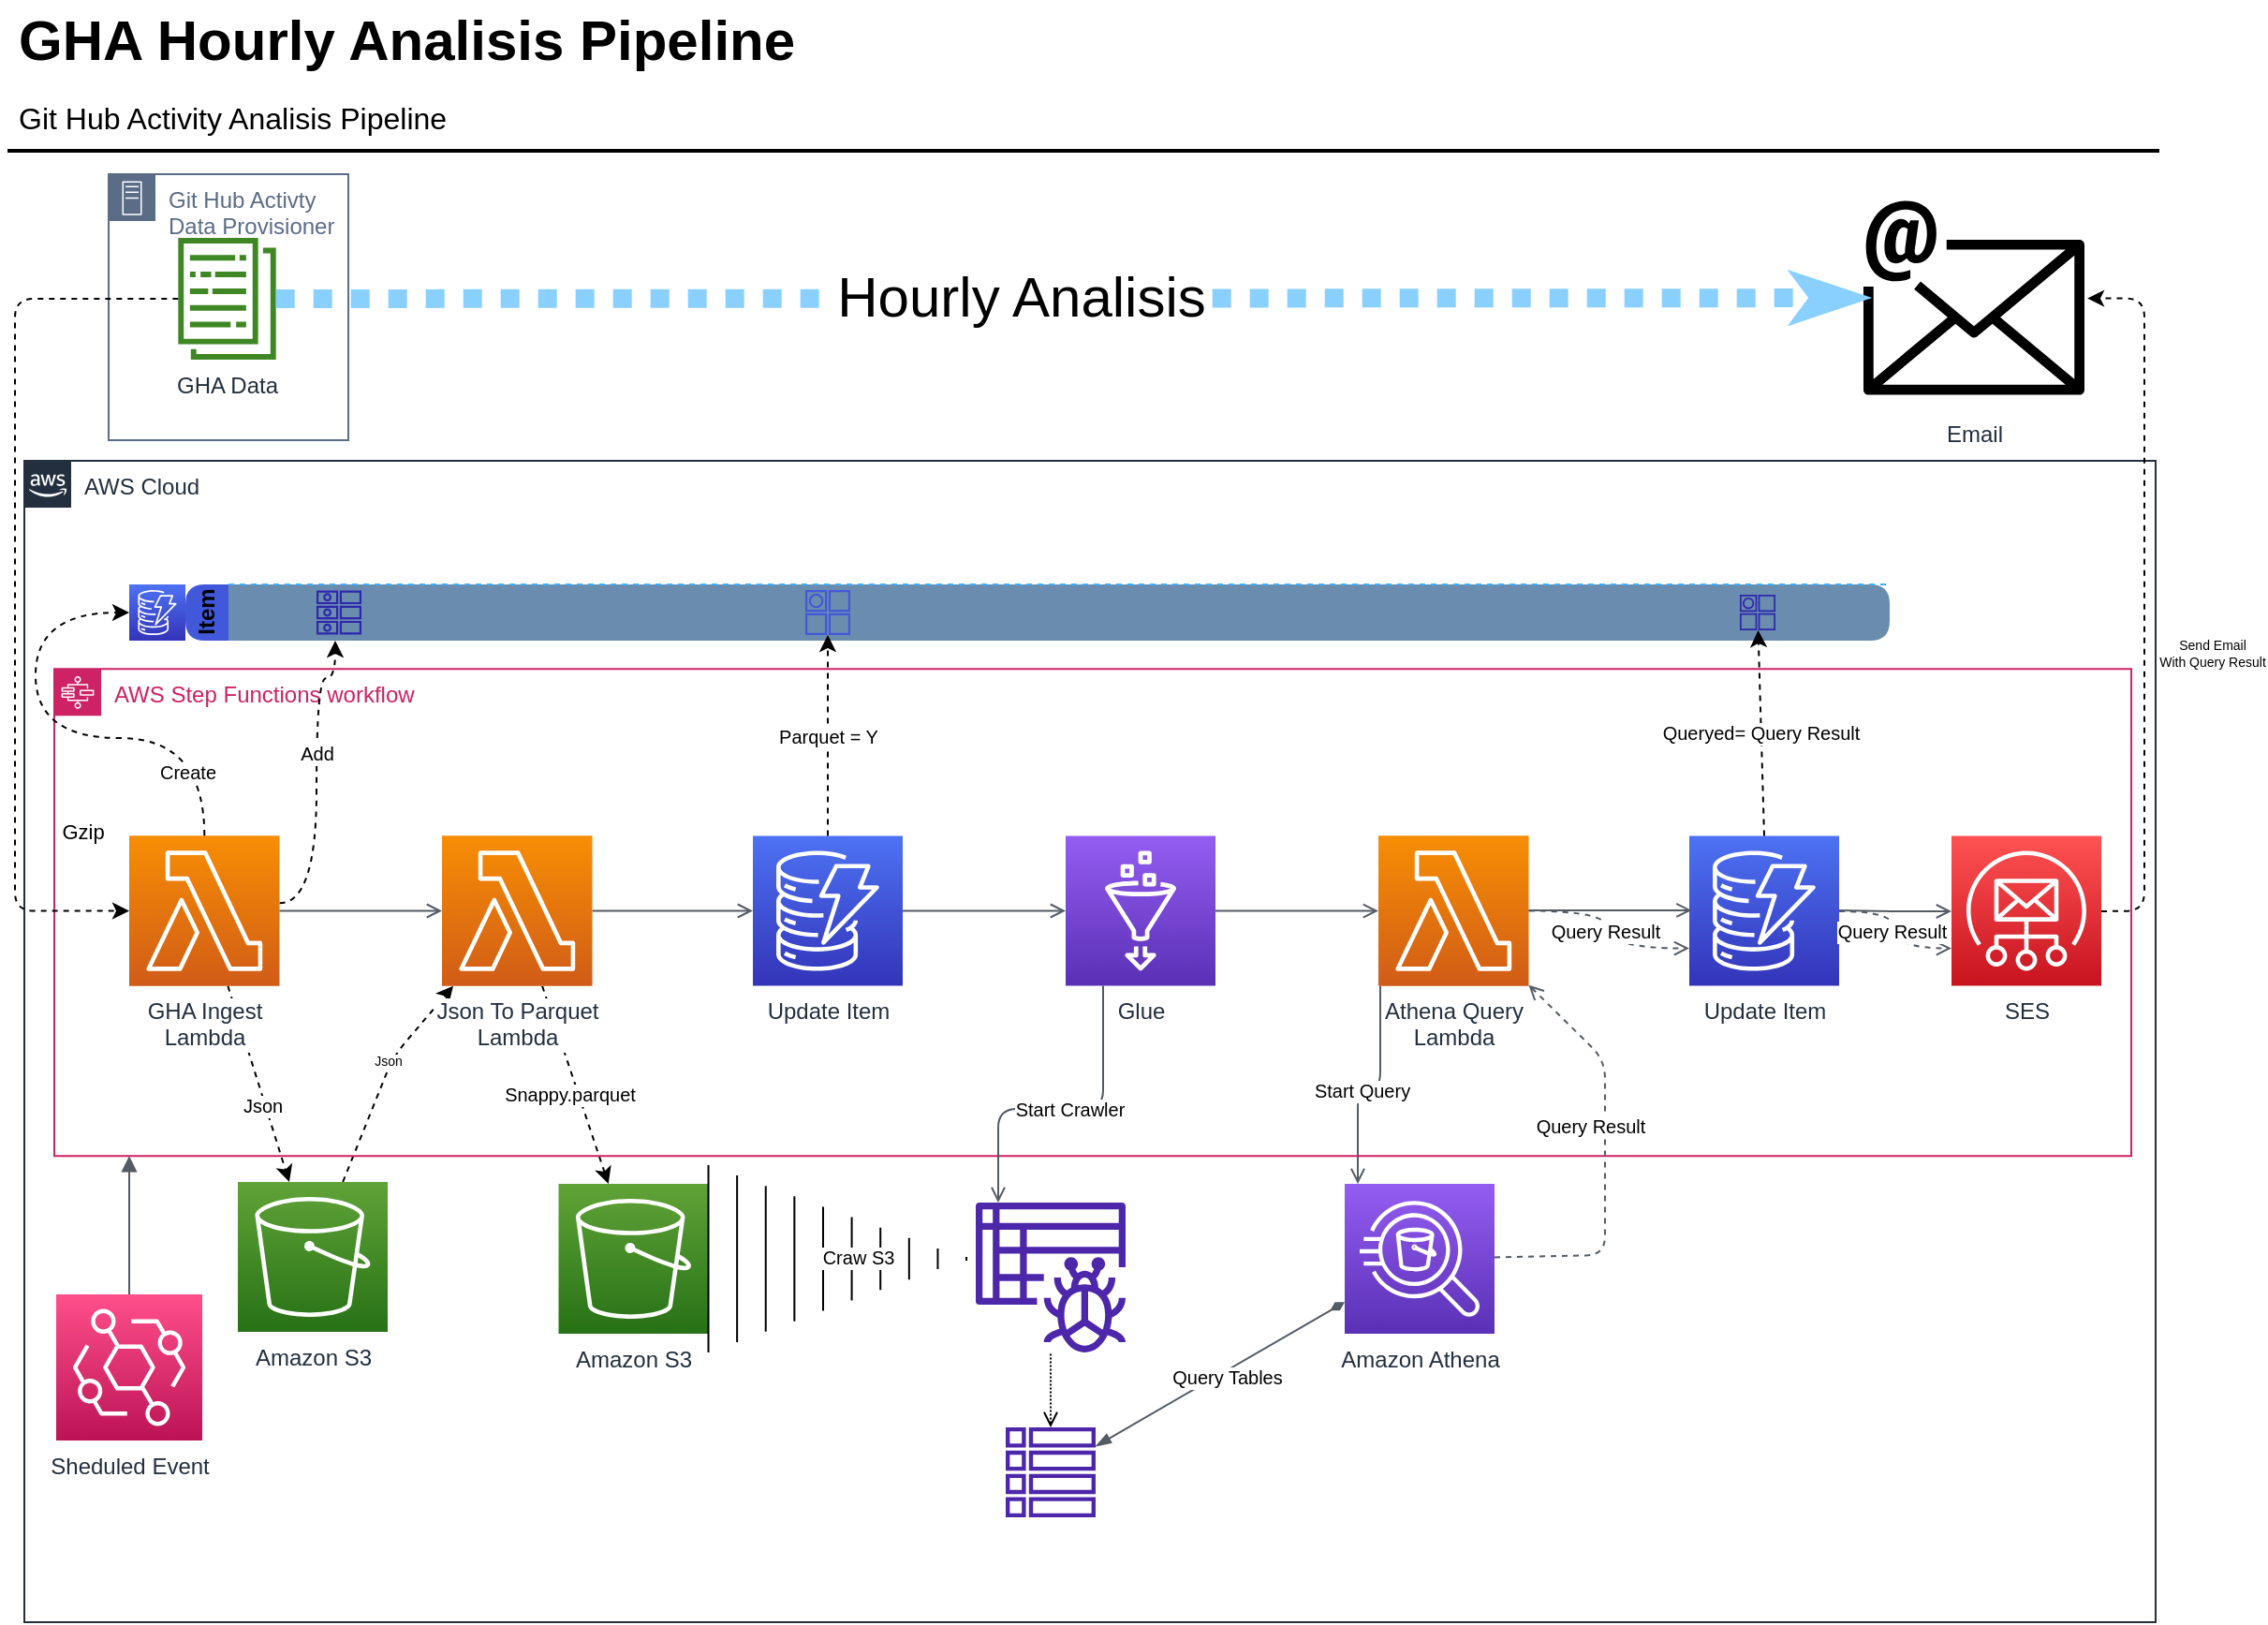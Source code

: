 <mxfile version="21.0.10" type="github">
  <diagram id="Ht1M8jgEwFfnCIfOTk4-" name="Page-1">
    <mxGraphModel dx="2025" dy="1047" grid="0" gridSize="10" guides="0" tooltips="1" connect="0" arrows="0" fold="1" page="1" pageScale="1" pageWidth="1169" pageHeight="1654" background="none" math="0" shadow="0">
      <root>
        <mxCell id="0" />
        <mxCell id="1" parent="0" />
        <mxCell id="UEzPUAAOIrF-is8g5C7q-2" value="AWS Cloud" style="points=[[0,0],[0.25,0],[0.5,0],[0.75,0],[1,0],[1,0.25],[1,0.5],[1,0.75],[1,1],[0.75,1],[0.5,1],[0.25,1],[0,1],[0,0.75],[0,0.5],[0,0.25]];outlineConnect=0;gradientColor=none;html=1;whiteSpace=wrap;fontSize=12;fontStyle=0;shape=mxgraph.aws4.group;grIcon=mxgraph.aws4.group_aws_cloud_alt;strokeColor=#232F3E;fillColor=none;verticalAlign=top;align=left;spacingLeft=30;fontColor=#232F3E;dashed=0;container=1;pointerEvents=0;collapsible=0;recursiveResize=0;rounded=1;" parent="1" vertex="1">
          <mxGeometry x="17" y="311" width="1138" height="620" as="geometry" />
        </mxCell>
        <mxCell id="eAze_cKMNu1UkkruvwOf-139" value="" style="edgeStyle=orthogonalEdgeStyle;html=1;endArrow=open;elbow=vertical;startArrow=none;endFill=1;strokeColor=#545B64;rounded=1;snapToPoint=1;" parent="UEzPUAAOIrF-is8g5C7q-2" source="eAze_cKMNu1UkkruvwOf-68" target="UEzPUAAOIrF-is8g5C7q-46" edge="1">
          <mxGeometry width="100" relative="1" as="geometry">
            <mxPoint x="719.63" y="346" as="sourcePoint" />
            <mxPoint x="806.63" y="346" as="targetPoint" />
            <Array as="points">
              <mxPoint x="724" y="336" />
              <mxPoint x="712" y="336" />
            </Array>
          </mxGeometry>
        </mxCell>
        <mxCell id="eAze_cKMNu1UkkruvwOf-144" value="Start Query" style="edgeLabel;html=1;align=center;verticalAlign=middle;resizable=0;points=[];fontSize=10;rounded=1;" parent="eAze_cKMNu1UkkruvwOf-139" vertex="1" connectable="0">
          <mxGeometry x="0.032" y="-1" relative="1" as="geometry">
            <mxPoint x="-5" y="1" as="offset" />
          </mxGeometry>
        </mxCell>
        <mxCell id="eAze_cKMNu1UkkruvwOf-114" value="" style="html=1;labelBackgroundColor=#ffffff;startArrow=none;startFill=0;startSize=6;endArrow=classic;endFill=1;endSize=6;jettySize=auto;orthogonalLoop=1;strokeWidth=1;dashed=1;fontSize=14;rounded=1;" parent="UEzPUAAOIrF-is8g5C7q-2" source="UEzPUAAOIrF-is8g5C7q-50" target="eAze_cKMNu1UkkruvwOf-33" edge="1">
          <mxGeometry width="60" height="60" relative="1" as="geometry">
            <mxPoint x="109" y="290" as="sourcePoint" />
            <mxPoint x="117" y="406" as="targetPoint" />
          </mxGeometry>
        </mxCell>
        <mxCell id="eAze_cKMNu1UkkruvwOf-134" value="Snappy.parquet" style="edgeLabel;html=1;align=center;verticalAlign=middle;resizable=0;points=[];fontSize=10;rounded=1;" parent="eAze_cKMNu1UkkruvwOf-114" vertex="1" connectable="0">
          <mxGeometry x="-0.173" relative="1" as="geometry">
            <mxPoint y="14" as="offset" />
          </mxGeometry>
        </mxCell>
        <mxCell id="eAze_cKMNu1UkkruvwOf-115" value="" style="html=1;labelBackgroundColor=#ffffff;startArrow=none;startFill=0;startSize=6;endArrow=classic;endFill=1;endSize=6;jettySize=auto;orthogonalLoop=1;strokeWidth=1;dashed=1;fontSize=14;rounded=1;" parent="UEzPUAAOIrF-is8g5C7q-2" source="UEzPUAAOIrF-is8g5C7q-45" target="UEzPUAAOIrF-is8g5C7q-50" edge="1">
          <mxGeometry width="60" height="60" relative="1" as="geometry">
            <mxPoint x="199" y="392" as="sourcePoint" />
            <mxPoint x="275" y="406" as="targetPoint" />
            <Array as="points">
              <mxPoint x="197" y="318" />
            </Array>
          </mxGeometry>
        </mxCell>
        <mxCell id="eAze_cKMNu1UkkruvwOf-133" value="Json" style="edgeLabel;html=1;align=center;verticalAlign=middle;resizable=0;points=[];fontSize=7;rounded=1;" parent="eAze_cKMNu1UkkruvwOf-115" vertex="1" connectable="0">
          <mxGeometry x="0.346" y="2" relative="1" as="geometry">
            <mxPoint x="-8" y="12" as="offset" />
          </mxGeometry>
        </mxCell>
        <mxCell id="eAze_cKMNu1UkkruvwOf-113" value="" style="html=1;labelBackgroundColor=#ffffff;startArrow=none;startFill=0;startSize=6;endArrow=classic;endFill=1;endSize=6;jettySize=auto;orthogonalLoop=1;strokeWidth=1;dashed=1;fontSize=14;rounded=1;" parent="UEzPUAAOIrF-is8g5C7q-2" source="eAze_cKMNu1UkkruvwOf-28" target="UEzPUAAOIrF-is8g5C7q-45" edge="1">
          <mxGeometry width="60" height="60" relative="1" as="geometry">
            <mxPoint x="-53" y="459.74" as="sourcePoint" />
            <mxPoint x="70" y="432.269" as="targetPoint" />
          </mxGeometry>
        </mxCell>
        <mxCell id="eAze_cKMNu1UkkruvwOf-132" value="Json" style="edgeLabel;html=1;align=center;verticalAlign=middle;resizable=0;points=[];fontSize=10;rounded=1;" parent="eAze_cKMNu1UkkruvwOf-113" vertex="1" connectable="0">
          <mxGeometry x="0.203" y="-2" relative="1" as="geometry">
            <mxPoint as="offset" />
          </mxGeometry>
        </mxCell>
        <mxCell id="UEzPUAAOIrF-is8g5C7q-45" value="Amazon S3" style="outlineConnect=0;fontColor=#232F3E;gradientColor=#60A337;gradientDirection=north;fillColor=#277116;strokeColor=#ffffff;dashed=0;verticalLabelPosition=bottom;verticalAlign=top;align=center;html=1;fontSize=12;fontStyle=0;aspect=fixed;shape=mxgraph.aws4.resourceIcon;resIcon=mxgraph.aws4.s3;labelBackgroundColor=#ffffff;rounded=1;" parent="UEzPUAAOIrF-is8g5C7q-2" vertex="1">
          <mxGeometry x="114" y="385" width="80" height="80" as="geometry" />
        </mxCell>
        <mxCell id="eAze_cKMNu1UkkruvwOf-33" value="Amazon S3" style="outlineConnect=0;fontColor=#232F3E;gradientColor=#60A337;gradientDirection=north;fillColor=#277116;strokeColor=#ffffff;dashed=0;verticalLabelPosition=bottom;verticalAlign=top;align=center;html=1;fontSize=12;fontStyle=0;aspect=fixed;shape=mxgraph.aws4.resourceIcon;resIcon=mxgraph.aws4.s3;labelBackgroundColor=#ffffff;rounded=1;" parent="UEzPUAAOIrF-is8g5C7q-2" vertex="1">
          <mxGeometry x="285.25" y="386" width="80" height="80" as="geometry" />
        </mxCell>
        <mxCell id="UEzPUAAOIrF-is8g5C7q-46" value="Amazon Athena" style="outlineConnect=0;fontColor=#232F3E;gradientColor=#945DF2;gradientDirection=north;fillColor=#5A30B5;strokeColor=#ffffff;dashed=0;verticalLabelPosition=bottom;verticalAlign=top;align=center;html=1;fontSize=12;fontStyle=0;aspect=fixed;shape=mxgraph.aws4.resourceIcon;resIcon=mxgraph.aws4.athena;labelBackgroundColor=#ffffff;rounded=1;" parent="UEzPUAAOIrF-is8g5C7q-2" vertex="1">
          <mxGeometry x="705" y="386" width="80" height="80" as="geometry" />
        </mxCell>
        <mxCell id="eAze_cKMNu1UkkruvwOf-35" value="" style="sketch=0;outlineConnect=0;fontColor=#232F3E;gradientColor=none;fillColor=#4D27AA;strokeColor=none;dashed=0;verticalLabelPosition=bottom;verticalAlign=top;align=center;html=1;fontSize=12;fontStyle=0;aspect=fixed;pointerEvents=1;shape=mxgraph.aws4.glue_crawlers;rounded=1;" parent="UEzPUAAOIrF-is8g5C7q-2" vertex="1">
          <mxGeometry x="508" y="396" width="80" height="80" as="geometry" />
        </mxCell>
        <mxCell id="eAze_cKMNu1UkkruvwOf-23" value="AWS Step Functions workflow" style="points=[[0,0],[0.25,0],[0.5,0],[0.75,0],[1,0],[1,0.25],[1,0.5],[1,0.75],[1,1],[0.75,1],[0.5,1],[0.25,1],[0,1],[0,0.75],[0,0.5],[0,0.25]];outlineConnect=0;gradientColor=none;html=1;whiteSpace=wrap;fontSize=12;fontStyle=0;container=1;pointerEvents=0;collapsible=0;recursiveResize=0;shape=mxgraph.aws4.group;grIcon=mxgraph.aws4.group_aws_step_functions_workflow;strokeColor=#CD2264;fillColor=none;verticalAlign=top;align=left;spacingLeft=30;fontColor=#CD2264;dashed=0;rounded=1;" parent="UEzPUAAOIrF-is8g5C7q-2" vertex="1">
          <mxGeometry x="16" y="111.13" width="1109" height="260" as="geometry" />
        </mxCell>
        <mxCell id="eAze_cKMNu1UkkruvwOf-128" value="" style="html=1;labelBackgroundColor=#ffffff;startArrow=none;startFill=0;startSize=6;endArrow=classic;endFill=1;endSize=6;jettySize=auto;orthogonalLoop=1;strokeWidth=1;dashed=1;fontSize=14;rounded=1;edgeStyle=orthogonalEdgeStyle;elbow=vertical;curved=1;" parent="eAze_cKMNu1UkkruvwOf-23" source="eAze_cKMNu1UkkruvwOf-28" edge="1">
          <mxGeometry width="60" height="60" relative="1" as="geometry">
            <mxPoint x="60" y="126" as="sourcePoint" />
            <mxPoint x="150" y="-15.13" as="targetPoint" />
            <Array as="points">
              <mxPoint x="140" y="125" />
              <mxPoint x="140" y="5" />
              <mxPoint x="150" y="5" />
            </Array>
          </mxGeometry>
        </mxCell>
        <mxCell id="eAze_cKMNu1UkkruvwOf-131" value="Add" style="edgeLabel;html=1;align=center;verticalAlign=middle;resizable=0;points=[];fontSize=10;rounded=1;" parent="eAze_cKMNu1UkkruvwOf-128" vertex="1" connectable="0">
          <mxGeometry x="0.363" y="3" relative="1" as="geometry">
            <mxPoint x="3" y="16" as="offset" />
          </mxGeometry>
        </mxCell>
        <mxCell id="eAze_cKMNu1UkkruvwOf-38" value="SES" style="sketch=0;points=[[0,0,0],[0.25,0,0],[0.5,0,0],[0.75,0,0],[1,0,0],[0,1,0],[0.25,1,0],[0.5,1,0],[0.75,1,0],[1,1,0],[0,0.25,0],[0,0.5,0],[0,0.75,0],[1,0.25,0],[1,0.5,0],[1,0.75,0]];outlineConnect=0;fontColor=#232F3E;gradientColor=#FF5252;gradientDirection=north;fillColor=#C7131F;strokeColor=#ffffff;dashed=0;verticalLabelPosition=bottom;verticalAlign=top;align=center;html=1;fontSize=12;fontStyle=0;aspect=fixed;shape=mxgraph.aws4.resourceIcon;resIcon=mxgraph.aws4.simple_email_service;rounded=1;" parent="eAze_cKMNu1UkkruvwOf-23" vertex="1">
          <mxGeometry x="1013" y="89.125" width="80" height="80" as="geometry" />
        </mxCell>
        <mxCell id="eAze_cKMNu1UkkruvwOf-28" value="GHA Ingest&lt;br&gt;Lambda" style="outlineConnect=0;fontColor=#232F3E;gradientColor=#F78E04;gradientDirection=north;fillColor=#D05C17;strokeColor=#ffffff;dashed=0;verticalLabelPosition=bottom;verticalAlign=top;align=center;html=1;fontSize=12;fontStyle=0;aspect=fixed;shape=mxgraph.aws4.resourceIcon;resIcon=mxgraph.aws4.lambda;labelBackgroundColor=#ffffff;rounded=1;" parent="eAze_cKMNu1UkkruvwOf-23" vertex="1">
          <mxGeometry x="40" y="89" width="80.25" height="80.25" as="geometry" />
        </mxCell>
        <mxCell id="eAze_cKMNu1UkkruvwOf-34" value="Update Item" style="sketch=0;points=[[0,0,0],[0.25,0,0],[0.5,0,0],[0.75,0,0],[1,0,0],[0,1,0],[0.25,1,0],[0.5,1,0],[0.75,1,0],[1,1,0],[0,0.25,0],[0,0.5,0],[0,0.75,0],[1,0.25,0],[1,0.5,0],[1,0.75,0]];outlineConnect=0;fontColor=#232F3E;gradientColor=#4D72F3;gradientDirection=north;fillColor=#3334B9;strokeColor=#ffffff;dashed=0;verticalLabelPosition=bottom;verticalAlign=top;align=center;html=1;fontSize=12;fontStyle=0;aspect=fixed;shape=mxgraph.aws4.resourceIcon;resIcon=mxgraph.aws4.dynamodb;rounded=1;" parent="eAze_cKMNu1UkkruvwOf-23" vertex="1">
          <mxGeometry x="373" y="89.125" width="80" height="80" as="geometry" />
        </mxCell>
        <mxCell id="eAze_cKMNu1UkkruvwOf-36" value="Glue" style="sketch=0;points=[[0,0,0],[0.25,0,0],[0.5,0,0],[0.75,0,0],[1,0,0],[0,1,0],[0.25,1,0],[0.5,1,0],[0.75,1,0],[1,1,0],[0,0.25,0],[0,0.5,0],[0,0.75,0],[1,0.25,0],[1,0.5,0],[1,0.75,0]];outlineConnect=0;fontColor=#232F3E;gradientColor=#945DF2;gradientDirection=north;fillColor=#5A30B5;strokeColor=#ffffff;dashed=0;verticalLabelPosition=bottom;verticalAlign=top;align=center;html=1;fontSize=12;fontStyle=0;aspect=fixed;shape=mxgraph.aws4.resourceIcon;resIcon=mxgraph.aws4.glue;rounded=1;" parent="eAze_cKMNu1UkkruvwOf-23" vertex="1">
          <mxGeometry x="540" y="89.125" width="80" height="80" as="geometry" />
        </mxCell>
        <mxCell id="eAze_cKMNu1UkkruvwOf-44" value="Update Item" style="sketch=0;points=[[0,0,0],[0.25,0,0],[0.5,0,0],[0.75,0,0],[1,0,0],[0,1,0],[0.25,1,0],[0.5,1,0],[0.75,1,0],[1,1,0],[0,0.25,0],[0,0.5,0],[0,0.75,0],[1,0.25,0],[1,0.5,0],[1,0.75,0]];outlineConnect=0;fontColor=#232F3E;gradientColor=#4D72F3;gradientDirection=north;fillColor=#3334B9;strokeColor=#ffffff;dashed=0;verticalLabelPosition=bottom;verticalAlign=top;align=center;html=1;fontSize=12;fontStyle=0;aspect=fixed;shape=mxgraph.aws4.resourceIcon;resIcon=mxgraph.aws4.dynamodb;rounded=1;" parent="eAze_cKMNu1UkkruvwOf-23" vertex="1">
          <mxGeometry x="873" y="89.125" width="80" height="80" as="geometry" />
        </mxCell>
        <mxCell id="eAze_cKMNu1UkkruvwOf-68" value="Athena Query&lt;br&gt;Lambda" style="outlineConnect=0;fontColor=#232F3E;gradientColor=#F78E04;gradientDirection=north;fillColor=#D05C17;strokeColor=#ffffff;dashed=0;verticalLabelPosition=bottom;verticalAlign=top;align=center;html=1;fontSize=12;fontStyle=0;aspect=fixed;shape=mxgraph.aws4.resourceIcon;resIcon=mxgraph.aws4.lambda;labelBackgroundColor=#ffffff;rounded=1;" parent="eAze_cKMNu1UkkruvwOf-23" vertex="1">
          <mxGeometry x="707" y="89" width="80.25" height="80.25" as="geometry" />
        </mxCell>
        <mxCell id="eAze_cKMNu1UkkruvwOf-104" value="" style="edgeStyle=orthogonalEdgeStyle;html=1;endArrow=open;elbow=vertical;startArrow=none;endFill=0;strokeColor=#545B64;rounded=1;" parent="eAze_cKMNu1UkkruvwOf-23" source="eAze_cKMNu1UkkruvwOf-28" target="UEzPUAAOIrF-is8g5C7q-50" edge="1">
          <mxGeometry width="100" relative="1" as="geometry">
            <mxPoint x="210" y="245" as="sourcePoint" />
            <mxPoint x="310" y="245" as="targetPoint" />
          </mxGeometry>
        </mxCell>
        <mxCell id="eAze_cKMNu1UkkruvwOf-106" value="" style="edgeStyle=orthogonalEdgeStyle;html=1;endArrow=open;elbow=vertical;startArrow=none;endFill=0;strokeColor=#545B64;rounded=1;entryX=0;entryY=0.5;entryDx=0;entryDy=0;entryPerimeter=0;" parent="eAze_cKMNu1UkkruvwOf-23" source="UEzPUAAOIrF-is8g5C7q-50" target="eAze_cKMNu1UkkruvwOf-34" edge="1">
          <mxGeometry width="100" relative="1" as="geometry">
            <mxPoint x="310" y="35" as="sourcePoint" />
            <mxPoint x="350" y="125" as="targetPoint" />
          </mxGeometry>
        </mxCell>
        <mxCell id="eAze_cKMNu1UkkruvwOf-107" value="" style="edgeStyle=orthogonalEdgeStyle;html=1;endArrow=open;elbow=vertical;startArrow=none;endFill=0;strokeColor=#545B64;rounded=1;entryX=0;entryY=0.5;entryDx=0;entryDy=0;entryPerimeter=0;exitX=1;exitY=0.5;exitDx=0;exitDy=0;exitPerimeter=0;" parent="eAze_cKMNu1UkkruvwOf-23" source="eAze_cKMNu1UkkruvwOf-34" target="eAze_cKMNu1UkkruvwOf-36" edge="1">
          <mxGeometry width="100" relative="1" as="geometry">
            <mxPoint x="430" y="205" as="sourcePoint" />
            <mxPoint x="516" y="205" as="targetPoint" />
          </mxGeometry>
        </mxCell>
        <mxCell id="eAze_cKMNu1UkkruvwOf-108" value="" style="edgeStyle=orthogonalEdgeStyle;html=1;endArrow=open;elbow=vertical;startArrow=none;endFill=0;strokeColor=#545B64;rounded=1;exitX=1;exitY=0.5;exitDx=0;exitDy=0;exitPerimeter=0;" parent="eAze_cKMNu1UkkruvwOf-23" source="eAze_cKMNu1UkkruvwOf-36" target="eAze_cKMNu1UkkruvwOf-68" edge="1">
          <mxGeometry width="100" relative="1" as="geometry">
            <mxPoint x="600" y="215" as="sourcePoint" />
            <mxPoint x="687" y="215" as="targetPoint" />
          </mxGeometry>
        </mxCell>
        <mxCell id="eAze_cKMNu1UkkruvwOf-109" value="" style="edgeStyle=orthogonalEdgeStyle;html=1;endArrow=open;elbow=vertical;startArrow=none;endFill=0;strokeColor=#545B64;rounded=1;exitX=1;exitY=0.5;exitDx=0;exitDy=0;exitPerimeter=0;" parent="eAze_cKMNu1UkkruvwOf-23" edge="1">
          <mxGeometry width="100" relative="1" as="geometry">
            <mxPoint x="787.25" y="128.84" as="sourcePoint" />
            <mxPoint x="874.25" y="128.84" as="targetPoint" />
          </mxGeometry>
        </mxCell>
        <mxCell id="eAze_cKMNu1UkkruvwOf-110" value="" style="edgeStyle=orthogonalEdgeStyle;html=1;endArrow=open;elbow=vertical;startArrow=none;endFill=1;strokeColor=#545B64;rounded=1;exitX=1;exitY=0.5;exitDx=0;exitDy=0;exitPerimeter=0;snapToPoint=1;" parent="eAze_cKMNu1UkkruvwOf-23" edge="1" target="eAze_cKMNu1UkkruvwOf-38">
          <mxGeometry width="100" relative="1" as="geometry">
            <mxPoint x="953" y="128.84" as="sourcePoint" />
            <mxPoint x="1014" y="146.87" as="targetPoint" />
          </mxGeometry>
        </mxCell>
        <mxCell id="UEzPUAAOIrF-is8g5C7q-50" value="Json To Parquet&lt;br&gt;Lambda" style="outlineConnect=0;fontColor=#232F3E;gradientColor=#F78E04;gradientDirection=north;fillColor=#D05C17;strokeColor=#ffffff;dashed=0;verticalLabelPosition=bottom;verticalAlign=top;align=center;html=1;fontSize=12;fontStyle=0;aspect=fixed;shape=mxgraph.aws4.resourceIcon;resIcon=mxgraph.aws4.lambda;labelBackgroundColor=#ffffff;rounded=1;" parent="eAze_cKMNu1UkkruvwOf-23" vertex="1">
          <mxGeometry x="207" y="89" width="80.25" height="80.25" as="geometry" />
        </mxCell>
        <mxCell id="eAze_cKMNu1UkkruvwOf-173" value="" style="html=1;endArrow=open;elbow=vertical;startArrow=none;endFill=1;strokeColor=#545B64;rounded=1;snapToPoint=1;dashed=1;entryX=0;entryY=0.75;entryDx=0;entryDy=0;entryPerimeter=0;edgeStyle=orthogonalEdgeStyle;curved=1;" parent="eAze_cKMNu1UkkruvwOf-23" source="eAze_cKMNu1UkkruvwOf-68" target="eAze_cKMNu1UkkruvwOf-44" edge="1">
          <mxGeometry width="100" relative="1" as="geometry">
            <mxPoint x="950" y="440.87" as="sourcePoint" />
            <mxPoint x="990" y="274.87" as="targetPoint" />
          </mxGeometry>
        </mxCell>
        <mxCell id="eAze_cKMNu1UkkruvwOf-174" value="Query Result" style="edgeLabel;html=1;align=center;verticalAlign=middle;resizable=0;points=[];fontSize=10;rounded=1;" parent="eAze_cKMNu1UkkruvwOf-173" vertex="1" connectable="0">
          <mxGeometry x="0.032" y="-1" relative="1" as="geometry">
            <mxPoint x="-1" y="-1" as="offset" />
          </mxGeometry>
        </mxCell>
        <mxCell id="eAze_cKMNu1UkkruvwOf-175" value="" style="html=1;endArrow=open;elbow=vertical;startArrow=none;endFill=1;strokeColor=#545B64;rounded=1;snapToPoint=1;dashed=1;entryX=0;entryY=0.75;entryDx=0;entryDy=0;entryPerimeter=0;edgeStyle=orthogonalEdgeStyle;curved=1;" parent="eAze_cKMNu1UkkruvwOf-23" source="eAze_cKMNu1UkkruvwOf-44" target="eAze_cKMNu1UkkruvwOf-38" edge="1">
          <mxGeometry width="100" relative="1" as="geometry">
            <mxPoint x="950" y="149.12" as="sourcePoint" />
            <mxPoint x="1036" y="169.12" as="targetPoint" />
          </mxGeometry>
        </mxCell>
        <mxCell id="eAze_cKMNu1UkkruvwOf-176" value="Query Result" style="edgeLabel;html=1;align=center;verticalAlign=middle;resizable=0;points=[];fontSize=10;rounded=1;" parent="eAze_cKMNu1UkkruvwOf-175" vertex="1" connectable="0">
          <mxGeometry x="0.032" y="-1" relative="1" as="geometry">
            <mxPoint x="-1" y="-1" as="offset" />
          </mxGeometry>
        </mxCell>
        <mxCell id="eAze_cKMNu1UkkruvwOf-111" value="Sheduled Event" style="sketch=0;points=[[0,0,0],[0.25,0,0],[0.5,0,0],[0.75,0,0],[1,0,0],[0,1,0],[0.25,1,0],[0.5,1,0],[0.75,1,0],[1,1,0],[0,0.25,0],[0,0.5,0],[0,0.75,0],[1,0.25,0],[1,0.5,0],[1,0.75,0]];outlineConnect=0;fontColor=#232F3E;gradientColor=#FF4F8B;gradientDirection=north;fillColor=#BC1356;strokeColor=#ffffff;dashed=0;verticalLabelPosition=bottom;verticalAlign=top;align=center;html=1;fontSize=12;fontStyle=0;aspect=fixed;shape=mxgraph.aws4.resourceIcon;resIcon=mxgraph.aws4.eventbridge;rounded=1;" parent="UEzPUAAOIrF-is8g5C7q-2" vertex="1">
          <mxGeometry x="17" y="445" width="78" height="78" as="geometry" />
        </mxCell>
        <mxCell id="eAze_cKMNu1UkkruvwOf-112" value="" style="edgeStyle=orthogonalEdgeStyle;html=1;endArrow=block;elbow=vertical;startArrow=none;endFill=1;strokeColor=#545B64;rounded=1;" parent="UEzPUAAOIrF-is8g5C7q-2" source="eAze_cKMNu1UkkruvwOf-111" target="eAze_cKMNu1UkkruvwOf-23" edge="1">
          <mxGeometry width="100" relative="1" as="geometry">
            <mxPoint x="386" y="256" as="sourcePoint" />
            <mxPoint x="486" y="256" as="targetPoint" />
            <Array as="points">
              <mxPoint x="20" y="347" />
              <mxPoint x="20" y="347" />
            </Array>
          </mxGeometry>
        </mxCell>
        <mxCell id="eAze_cKMNu1UkkruvwOf-116" value="" style="shape=mxgraph.arrows2.wedgeArrowDashed2;html=1;bendable=0;startWidth=50;stepSize=15;rounded=1;snapToPoint=1;entryX=-0.062;entryY=0.375;entryDx=0;entryDy=0;entryPerimeter=0;comic=0;jiggle=1;" parent="UEzPUAAOIrF-is8g5C7q-2" source="eAze_cKMNu1UkkruvwOf-33" target="eAze_cKMNu1UkkruvwOf-35" edge="1">
          <mxGeometry width="100" height="100" relative="1" as="geometry">
            <mxPoint x="388" y="556" as="sourcePoint" />
            <mxPoint x="488" y="456" as="targetPoint" />
          </mxGeometry>
        </mxCell>
        <mxCell id="eAze_cKMNu1UkkruvwOf-117" value="&lt;font style=&quot;font-size: 10px;&quot;&gt;Craw S3&lt;/font&gt;" style="edgeLabel;html=1;align=center;verticalAlign=middle;resizable=0;points=[];fontSize=10;rounded=1;" parent="eAze_cKMNu1UkkruvwOf-116" vertex="1" connectable="0">
          <mxGeometry x="0.147" y="1" relative="1" as="geometry">
            <mxPoint as="offset" />
          </mxGeometry>
        </mxCell>
        <mxCell id="eAze_cKMNu1UkkruvwOf-122" value="Item" style="swimlane;horizontal=0;whiteSpace=wrap;html=1;fillColor=#4258da;strokeColor=none;rounded=1;glass=0;fillStyle=auto;separatorColor=#3BB0FF;swimlaneHead=0;swimlaneLine=0;gradientColor=none;swimlaneFillColor=#6a8caf;shadow=0;" parent="UEzPUAAOIrF-is8g5C7q-2" vertex="1">
          <mxGeometry x="86" y="66" width="910" height="30" as="geometry">
            <mxRectangle x="200" y="80" width="40" height="60" as="alternateBounds" />
          </mxGeometry>
        </mxCell>
        <mxCell id="eAze_cKMNu1UkkruvwOf-118" value="" style="sketch=0;outlineConnect=0;fontColor=#232F3E;gradientColor=none;fillColor=#4258da;strokeColor=none;dashed=0;verticalLabelPosition=bottom;verticalAlign=top;align=center;html=1;fontSize=12;fontStyle=0;aspect=fixed;pointerEvents=1;shape=mxgraph.aws4.attribute;rounded=1;" parent="eAze_cKMNu1UkkruvwOf-122" vertex="1">
          <mxGeometry x="331" y="3" width="24" height="24" as="geometry" />
        </mxCell>
        <mxCell id="eAze_cKMNu1UkkruvwOf-120" value="" style="sketch=0;outlineConnect=0;fontColor=#232F3E;gradientColor=none;fillColor=#2E27AD;strokeColor=none;dashed=0;verticalLabelPosition=bottom;verticalAlign=top;align=center;html=1;fontSize=12;fontStyle=0;aspect=fixed;pointerEvents=1;shape=mxgraph.aws4.attribute;rounded=1;" parent="eAze_cKMNu1UkkruvwOf-122" vertex="1">
          <mxGeometry x="830" y="5.5" width="19" height="19" as="geometry" />
        </mxCell>
        <mxCell id="eAze_cKMNu1UkkruvwOf-125" value="" style="sketch=0;outlineConnect=0;fontColor=#232F3E;gradientColor=none;fillColor=#2E27AD;strokeColor=none;dashed=0;verticalLabelPosition=bottom;verticalAlign=top;align=center;html=1;fontSize=12;fontStyle=0;aspect=fixed;pointerEvents=1;shape=mxgraph.aws4.attributes;rounded=1;" parent="eAze_cKMNu1UkkruvwOf-122" vertex="1">
          <mxGeometry x="70" y="3" width="24" height="24" as="geometry" />
        </mxCell>
        <mxCell id="eAze_cKMNu1UkkruvwOf-123" value="" style="sketch=0;points=[[0,0,0],[0.25,0,0],[0.5,0,0],[0.75,0,0],[1,0,0],[0,1,0],[0.25,1,0],[0.5,1,0],[0.75,1,0],[1,1,0],[0,0.25,0],[0,0.5,0],[0,0.75,0],[1,0.25,0],[1,0.5,0],[1,0.75,0]];outlineConnect=0;fontColor=#232F3E;gradientColor=#4D72F3;gradientDirection=north;fillColor=#3334B9;strokeColor=#ffffff;dashed=0;verticalLabelPosition=bottom;verticalAlign=top;align=center;html=1;fontSize=12;fontStyle=0;aspect=fixed;shape=mxgraph.aws4.resourceIcon;resIcon=mxgraph.aws4.dynamodb;rounded=1;" parent="UEzPUAAOIrF-is8g5C7q-2" vertex="1">
          <mxGeometry x="56" y="66" width="30" height="30" as="geometry" />
        </mxCell>
        <mxCell id="eAze_cKMNu1UkkruvwOf-129" value="" style="html=1;labelBackgroundColor=#ffffff;startArrow=none;startFill=0;startSize=6;endArrow=classic;endFill=1;endSize=6;jettySize=auto;orthogonalLoop=1;strokeWidth=1;dashed=1;fontSize=14;rounded=1;edgeStyle=orthogonalEdgeStyle;elbow=vertical;curved=1;entryX=0;entryY=0.5;entryDx=0;entryDy=0;entryPerimeter=0;" parent="UEzPUAAOIrF-is8g5C7q-2" source="eAze_cKMNu1UkkruvwOf-28" target="eAze_cKMNu1UkkruvwOf-123" edge="1">
          <mxGeometry width="60" height="60" relative="1" as="geometry">
            <mxPoint x="16" y="220.13" as="sourcePoint" />
            <mxPoint x="46" y="76" as="targetPoint" />
            <Array as="points">
              <mxPoint x="96" y="148" />
              <mxPoint x="6" y="148" />
              <mxPoint x="6" y="81" />
            </Array>
          </mxGeometry>
        </mxCell>
        <mxCell id="eAze_cKMNu1UkkruvwOf-130" value="Create" style="edgeLabel;html=1;align=center;verticalAlign=middle;resizable=0;points=[];fontSize=10;rounded=1;" parent="eAze_cKMNu1UkkruvwOf-129" vertex="1" connectable="0">
          <mxGeometry x="-0.345" y="4" relative="1" as="geometry">
            <mxPoint x="23" y="14" as="offset" />
          </mxGeometry>
        </mxCell>
        <mxCell id="eAze_cKMNu1UkkruvwOf-135" value="" style="html=1;labelBackgroundColor=#ffffff;startArrow=none;startFill=0;startSize=6;endArrow=classic;endFill=1;endSize=6;jettySize=auto;orthogonalLoop=1;strokeWidth=1;dashed=1;fontSize=14;rounded=1;exitX=0.5;exitY=0;exitDx=0;exitDy=0;exitPerimeter=0;" parent="UEzPUAAOIrF-is8g5C7q-2" source="eAze_cKMNu1UkkruvwOf-34" target="eAze_cKMNu1UkkruvwOf-118" edge="1">
          <mxGeometry width="60" height="60" relative="1" as="geometry">
            <mxPoint x="428" y="196" as="sourcePoint" />
            <mxPoint x="519" y="105" as="targetPoint" />
          </mxGeometry>
        </mxCell>
        <mxCell id="eAze_cKMNu1UkkruvwOf-136" value="Parquet = Y" style="edgeLabel;html=1;align=center;verticalAlign=middle;resizable=0;points=[];fontSize=10;rounded=1;" parent="eAze_cKMNu1UkkruvwOf-135" vertex="1" connectable="0">
          <mxGeometry x="0.346" y="2" relative="1" as="geometry">
            <mxPoint x="2" y="18" as="offset" />
          </mxGeometry>
        </mxCell>
        <mxCell id="eAze_cKMNu1UkkruvwOf-137" value="" style="html=1;labelBackgroundColor=#ffffff;startArrow=none;startFill=0;startSize=6;endArrow=classic;endFill=1;endSize=6;jettySize=auto;orthogonalLoop=1;strokeWidth=1;dashed=1;fontSize=14;rounded=1;exitX=0.5;exitY=0;exitDx=0;exitDy=0;exitPerimeter=0;" parent="UEzPUAAOIrF-is8g5C7q-2" source="eAze_cKMNu1UkkruvwOf-44" target="eAze_cKMNu1UkkruvwOf-120" edge="1">
          <mxGeometry width="60" height="60" relative="1" as="geometry">
            <mxPoint x="936" y="200.13" as="sourcePoint" />
            <mxPoint x="936" y="93.13" as="targetPoint" />
          </mxGeometry>
        </mxCell>
        <mxCell id="eAze_cKMNu1UkkruvwOf-138" value="Queryed= Query Result" style="edgeLabel;html=1;align=center;verticalAlign=middle;resizable=0;points=[];fontSize=10;rounded=1;" parent="eAze_cKMNu1UkkruvwOf-137" vertex="1" connectable="0">
          <mxGeometry x="0.346" y="2" relative="1" as="geometry">
            <mxPoint x="2" y="18" as="offset" />
          </mxGeometry>
        </mxCell>
        <mxCell id="eAze_cKMNu1UkkruvwOf-151" value="" style="html=1;endArrow=blockThin;startArrow=diamondThin;endFill=1;strokeColor=#545B64;rounded=1;snapToPoint=1;startFill=1;" parent="UEzPUAAOIrF-is8g5C7q-2" source="UEzPUAAOIrF-is8g5C7q-46" target="eAze_cKMNu1UkkruvwOf-158" edge="1">
          <mxGeometry width="100" relative="1" as="geometry">
            <mxPoint x="698" y="376" as="sourcePoint" />
            <mxPoint x="581" y="386" as="targetPoint" />
          </mxGeometry>
        </mxCell>
        <mxCell id="eAze_cKMNu1UkkruvwOf-152" value="Query Tables" style="edgeLabel;html=1;align=center;verticalAlign=middle;resizable=0;points=[];fontSize=10;rounded=1;" parent="eAze_cKMNu1UkkruvwOf-151" vertex="1" connectable="0">
          <mxGeometry x="0.032" y="-1" relative="1" as="geometry">
            <mxPoint x="6" y="1" as="offset" />
          </mxGeometry>
        </mxCell>
        <mxCell id="eAze_cKMNu1UkkruvwOf-156" value="" style="edgeStyle=orthogonalEdgeStyle;html=1;endArrow=open;elbow=vertical;startArrow=none;endFill=1;strokeColor=#545B64;rounded=1;snapToPoint=1;exitX=0.25;exitY=1;exitDx=0;exitDy=0;exitPerimeter=0;strokeWidth=1;" parent="UEzPUAAOIrF-is8g5C7q-2" source="eAze_cKMNu1UkkruvwOf-36" target="eAze_cKMNu1UkkruvwOf-35" edge="1">
          <mxGeometry width="100" relative="1" as="geometry">
            <mxPoint x="553" y="290" as="sourcePoint" />
            <mxPoint x="483" y="416" as="targetPoint" />
            <Array as="points">
              <mxPoint x="576" y="346" />
              <mxPoint x="520" y="346" />
            </Array>
          </mxGeometry>
        </mxCell>
        <mxCell id="eAze_cKMNu1UkkruvwOf-157" value="Start Crawler" style="edgeLabel;html=1;align=center;verticalAlign=middle;resizable=0;points=[];fontSize=10;rounded=1;" parent="eAze_cKMNu1UkkruvwOf-156" vertex="1" connectable="0">
          <mxGeometry x="0.032" y="-1" relative="1" as="geometry">
            <mxPoint x="5" y="1" as="offset" />
          </mxGeometry>
        </mxCell>
        <mxCell id="eAze_cKMNu1UkkruvwOf-158" value="" style="sketch=0;outlineConnect=0;fontColor=#232F3E;gradientColor=none;fillColor=#4d27aa;strokeColor=none;dashed=0;verticalLabelPosition=bottom;verticalAlign=top;align=center;html=1;fontSize=12;fontStyle=0;aspect=fixed;pointerEvents=1;shape=mxgraph.aws4.table;rounded=1;" parent="UEzPUAAOIrF-is8g5C7q-2" vertex="1">
          <mxGeometry x="524" y="516" width="48" height="48" as="geometry" />
        </mxCell>
        <mxCell id="eAze_cKMNu1UkkruvwOf-161" value="" style="endArrow=none;dashed=1;html=1;rounded=1;dashPattern=1 1;endFill=0;startArrow=open;startFill=0;" parent="UEzPUAAOIrF-is8g5C7q-2" source="eAze_cKMNu1UkkruvwOf-158" target="eAze_cKMNu1UkkruvwOf-35" edge="1">
          <mxGeometry width="50" height="50" relative="1" as="geometry">
            <mxPoint x="468" y="566" as="sourcePoint" />
            <mxPoint x="518" y="516" as="targetPoint" />
          </mxGeometry>
        </mxCell>
        <mxCell id="eAze_cKMNu1UkkruvwOf-167" value="" style="html=1;endArrow=open;elbow=vertical;startArrow=none;endFill=1;strokeColor=#545B64;rounded=1;snapToPoint=1;dashed=1;" parent="UEzPUAAOIrF-is8g5C7q-2" source="UEzPUAAOIrF-is8g5C7q-46" target="eAze_cKMNu1UkkruvwOf-68" edge="1">
          <mxGeometry width="100" relative="1" as="geometry">
            <mxPoint x="783" y="389" as="sourcePoint" />
            <mxPoint x="766" y="509" as="targetPoint" />
            <Array as="points">
              <mxPoint x="844" y="424" />
              <mxPoint x="844" y="320" />
            </Array>
          </mxGeometry>
        </mxCell>
        <mxCell id="eAze_cKMNu1UkkruvwOf-168" value="Query Result" style="edgeLabel;html=1;align=center;verticalAlign=middle;resizable=0;points=[];fontSize=10;rounded=1;" parent="eAze_cKMNu1UkkruvwOf-167" vertex="1" connectable="0">
          <mxGeometry x="0.032" y="-1" relative="1" as="geometry">
            <mxPoint x="-9" y="-15" as="offset" />
          </mxGeometry>
        </mxCell>
        <mxCell id="-QjtrjUzRDEMRZ5MF8oH-47" value="GHA Hourly Analisis Pipeline" style="text;html=1;resizable=0;points=[];autosize=1;align=left;verticalAlign=top;spacingTop=-4;fontSize=30;fontStyle=1;rounded=1;" parent="1" vertex="1">
          <mxGeometry x="12" y="65.5" width="440" height="40" as="geometry" />
        </mxCell>
        <mxCell id="-QjtrjUzRDEMRZ5MF8oH-48" value="Git Hub Activity Analisis Pipeline" style="text;html=1;resizable=0;points=[];autosize=1;align=left;verticalAlign=top;spacingTop=-4;fontSize=16;rounded=1;" parent="1" vertex="1">
          <mxGeometry x="12" y="115.5" width="250" height="30" as="geometry" />
        </mxCell>
        <mxCell id="SCVMTBWpLvtzJIhz15lM-1" value="" style="line;strokeWidth=2;html=1;fontSize=14;rounded=1;" parent="1" vertex="1">
          <mxGeometry x="8" y="140.5" width="1149" height="10" as="geometry" />
        </mxCell>
        <mxCell id="eAze_cKMNu1UkkruvwOf-42" value="Email" style="shape=mxgraph.aws4.email;html=1;verticalAlign=top;verticalLabelPosition=bottom;labelBackgroundColor=#ffffff;imageAspect=0;aspect=fixed;image=https://cdn4.iconfinder.com/data/icons/user-interface-681/64/Mail-128.png;rounded=1;fillColor=#000000;strokeColor=none;fontColor=#232F3E;sketch=0;gradientColor=none;dashed=0;fontStyle=0;" parent="1" vertex="1">
          <mxGeometry x="999" y="165" width="118" height="118" as="geometry" />
        </mxCell>
        <mxCell id="eAze_cKMNu1UkkruvwOf-25" value="Git Hub Activty Data Provisioner&amp;nbsp;" style="points=[[0,0],[0.25,0],[0.5,0],[0.75,0],[1,0],[1,0.25],[1,0.5],[1,0.75],[1,1],[0.75,1],[0.5,1],[0.25,1],[0,1],[0,0.75],[0,0.5],[0,0.25]];outlineConnect=0;gradientColor=none;html=1;whiteSpace=wrap;fontSize=12;fontStyle=0;container=1;pointerEvents=0;collapsible=0;recursiveResize=0;shape=mxgraph.aws4.group;grIcon=mxgraph.aws4.group_on_premise;strokeColor=#5A6C86;fillColor=none;verticalAlign=top;align=left;spacingLeft=30;fontColor=#5A6C86;dashed=0;rounded=1;" parent="1" vertex="1">
          <mxGeometry x="62" y="158" width="128" height="142" as="geometry" />
        </mxCell>
        <mxCell id="eAze_cKMNu1UkkruvwOf-27" value="GHA Data" style="sketch=0;outlineConnect=0;fontColor=#232F3E;gradientColor=none;fillColor=#3F8624;strokeColor=none;dashed=0;verticalLabelPosition=bottom;verticalAlign=top;align=center;html=1;fontSize=12;fontStyle=0;aspect=fixed;pointerEvents=1;shape=mxgraph.aws4.data_set;rounded=1;" parent="eAze_cKMNu1UkkruvwOf-25" vertex="1">
          <mxGeometry x="37" y="34" width="52.5" height="65" as="geometry" />
        </mxCell>
        <mxCell id="eAze_cKMNu1UkkruvwOf-99" value="" style="html=1;labelBackgroundColor=#ffffff;startArrow=none;startFill=1;startSize=6;endArrow=classic;endFill=1;endSize=6;jettySize=auto;orthogonalLoop=1;strokeWidth=1;dashed=1;fontSize=14;rounded=1;snapToPoint=1;comic=0;edgeStyle=elbowEdgeStyle;" parent="1" source="eAze_cKMNu1UkkruvwOf-27" edge="1" target="eAze_cKMNu1UkkruvwOf-28">
          <mxGeometry width="60" height="60" relative="1" as="geometry">
            <mxPoint x="9" y="523" as="sourcePoint" />
            <mxPoint x="179" y="413" as="targetPoint" />
            <Array as="points">
              <mxPoint x="12" y="391" />
            </Array>
          </mxGeometry>
        </mxCell>
        <mxCell id="eAze_cKMNu1UkkruvwOf-100" value="Gzip" style="edgeLabel;html=1;align=center;verticalAlign=middle;resizable=0;points=[];rounded=1;" parent="eAze_cKMNu1UkkruvwOf-99" vertex="1" connectable="0">
          <mxGeometry x="-0.232" relative="1" as="geometry">
            <mxPoint x="36" y="189" as="offset" />
          </mxGeometry>
        </mxCell>
        <mxCell id="eAze_cKMNu1UkkruvwOf-154" value="" style="html=1;labelBackgroundColor=#ffffff;startArrow=none;startFill=1;startSize=6;endArrow=classic;endFill=1;endSize=6;jettySize=auto;orthogonalLoop=1;strokeWidth=1;dashed=1;fontSize=14;rounded=1;edgeStyle=elbowEdgeStyle;snapToPoint=1;entryX=1.013;entryY=0.503;entryDx=0;entryDy=0;entryPerimeter=0;" parent="1" source="eAze_cKMNu1UkkruvwOf-38" target="eAze_cKMNu1UkkruvwOf-42" edge="1">
          <mxGeometry width="60" height="60" relative="1" as="geometry">
            <mxPoint x="1133" y="440" as="sourcePoint" />
            <mxPoint x="1389" y="503" as="targetPoint" />
            <Array as="points">
              <mxPoint x="1149" y="389" />
            </Array>
          </mxGeometry>
        </mxCell>
        <mxCell id="eAze_cKMNu1UkkruvwOf-155" value="Send Email&lt;br&gt;With Query Result" style="edgeLabel;html=1;align=center;verticalAlign=middle;resizable=0;points=[];fontSize=7;rounded=1;" parent="eAze_cKMNu1UkkruvwOf-154" vertex="1" connectable="0">
          <mxGeometry x="0.346" y="2" relative="1" as="geometry">
            <mxPoint x="38" y="95" as="offset" />
          </mxGeometry>
        </mxCell>
        <mxCell id="goMLM4HKvgX8Tpthe-Ci-3" value="" style="endArrow=classicThin;html=1;rounded=0;strokeColor=#8ad0ff;strokeWidth=10;dashed=1;dashPattern=1 1;endFill=1;" edge="1" parent="1" source="eAze_cKMNu1UkkruvwOf-27" target="eAze_cKMNu1UkkruvwOf-42">
          <mxGeometry width="50" height="50" relative="1" as="geometry">
            <mxPoint x="401" y="321" as="sourcePoint" />
            <mxPoint x="451" y="271" as="targetPoint" />
          </mxGeometry>
        </mxCell>
        <mxCell id="goMLM4HKvgX8Tpthe-Ci-4" value="Hourly Analisis" style="edgeLabel;html=1;align=center;verticalAlign=middle;resizable=0;points=[];fontSize=30;" vertex="1" connectable="0" parent="goMLM4HKvgX8Tpthe-Ci-3">
          <mxGeometry x="-0.065" y="2" relative="1" as="geometry">
            <mxPoint x="1" as="offset" />
          </mxGeometry>
        </mxCell>
      </root>
    </mxGraphModel>
  </diagram>
</mxfile>
